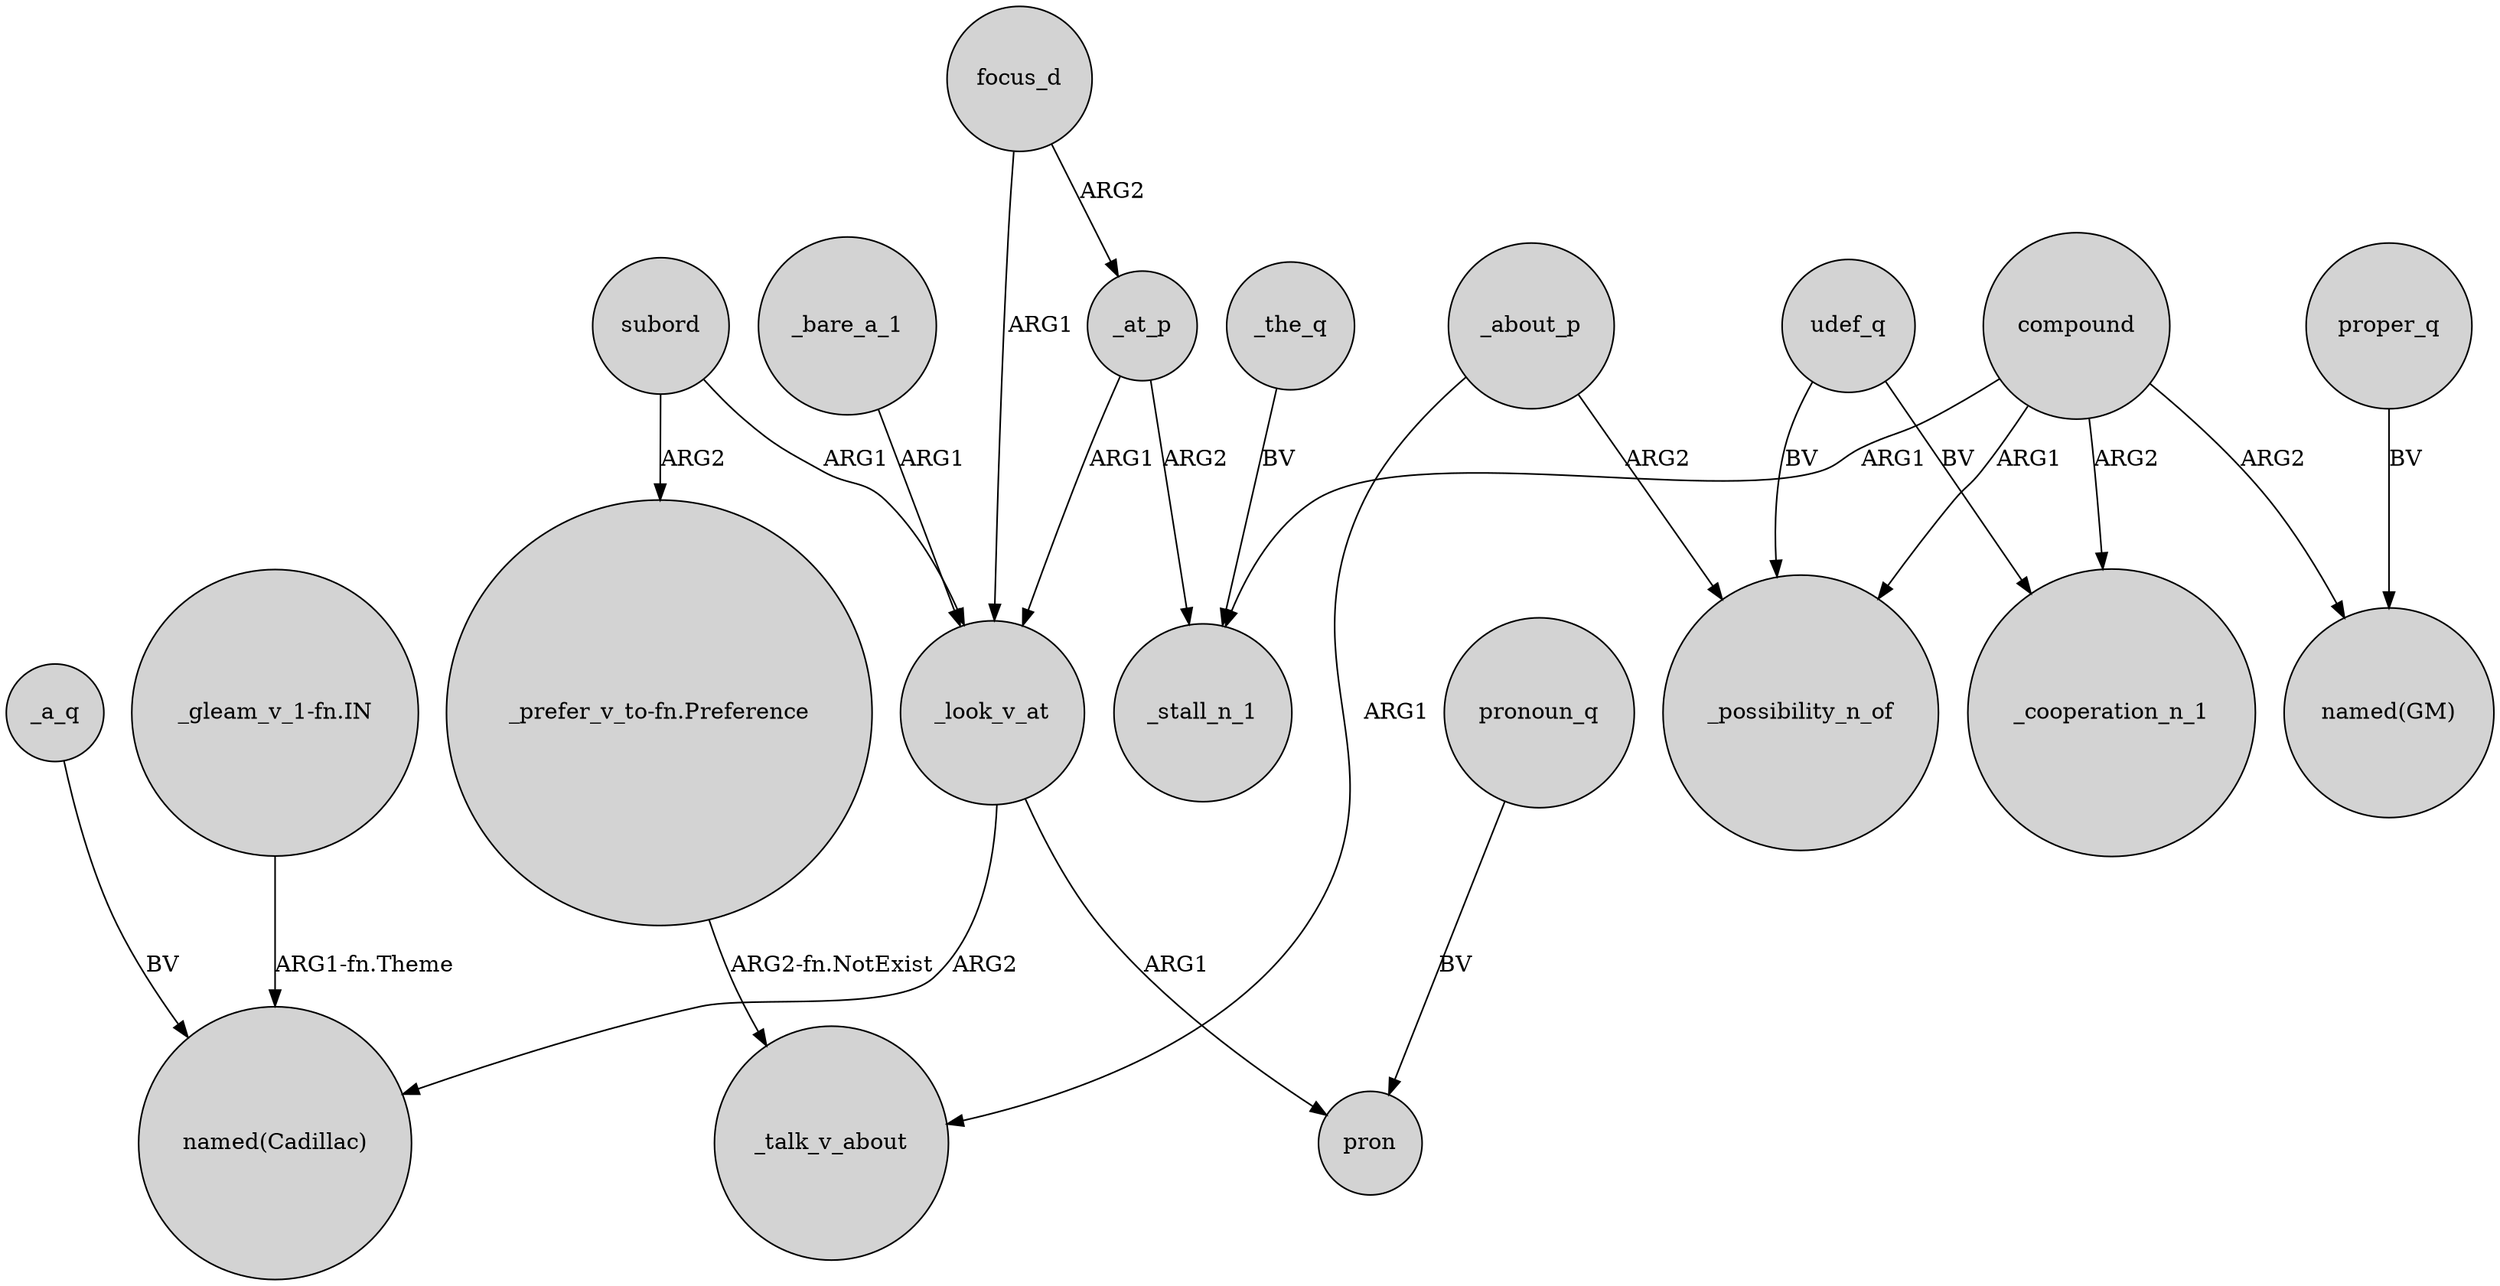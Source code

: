 digraph {
	node [shape=circle style=filled]
	_at_p -> _look_v_at [label=ARG1]
	compound -> _cooperation_n_1 [label=ARG2]
	subord -> _look_v_at [label=ARG1]
	"_gleam_v_1-fn.IN" -> "named(Cadillac)" [label="ARG1-fn.Theme"]
	proper_q -> "named(GM)" [label=BV]
	_at_p -> _stall_n_1 [label=ARG2]
	_look_v_at -> pron [label=ARG1]
	focus_d -> _at_p [label=ARG2]
	udef_q -> _possibility_n_of [label=BV]
	pronoun_q -> pron [label=BV]
	_about_p -> _possibility_n_of [label=ARG2]
	_bare_a_1 -> _look_v_at [label=ARG1]
	"_prefer_v_to-fn.Preference" -> _talk_v_about [label="ARG2-fn.NotExist"]
	compound -> _stall_n_1 [label=ARG1]
	compound -> _possibility_n_of [label=ARG1]
	subord -> "_prefer_v_to-fn.Preference" [label=ARG2]
	_a_q -> "named(Cadillac)" [label=BV]
	focus_d -> _look_v_at [label=ARG1]
	udef_q -> _cooperation_n_1 [label=BV]
	compound -> "named(GM)" [label=ARG2]
	_about_p -> _talk_v_about [label=ARG1]
	_the_q -> _stall_n_1 [label=BV]
	_look_v_at -> "named(Cadillac)" [label=ARG2]
}
